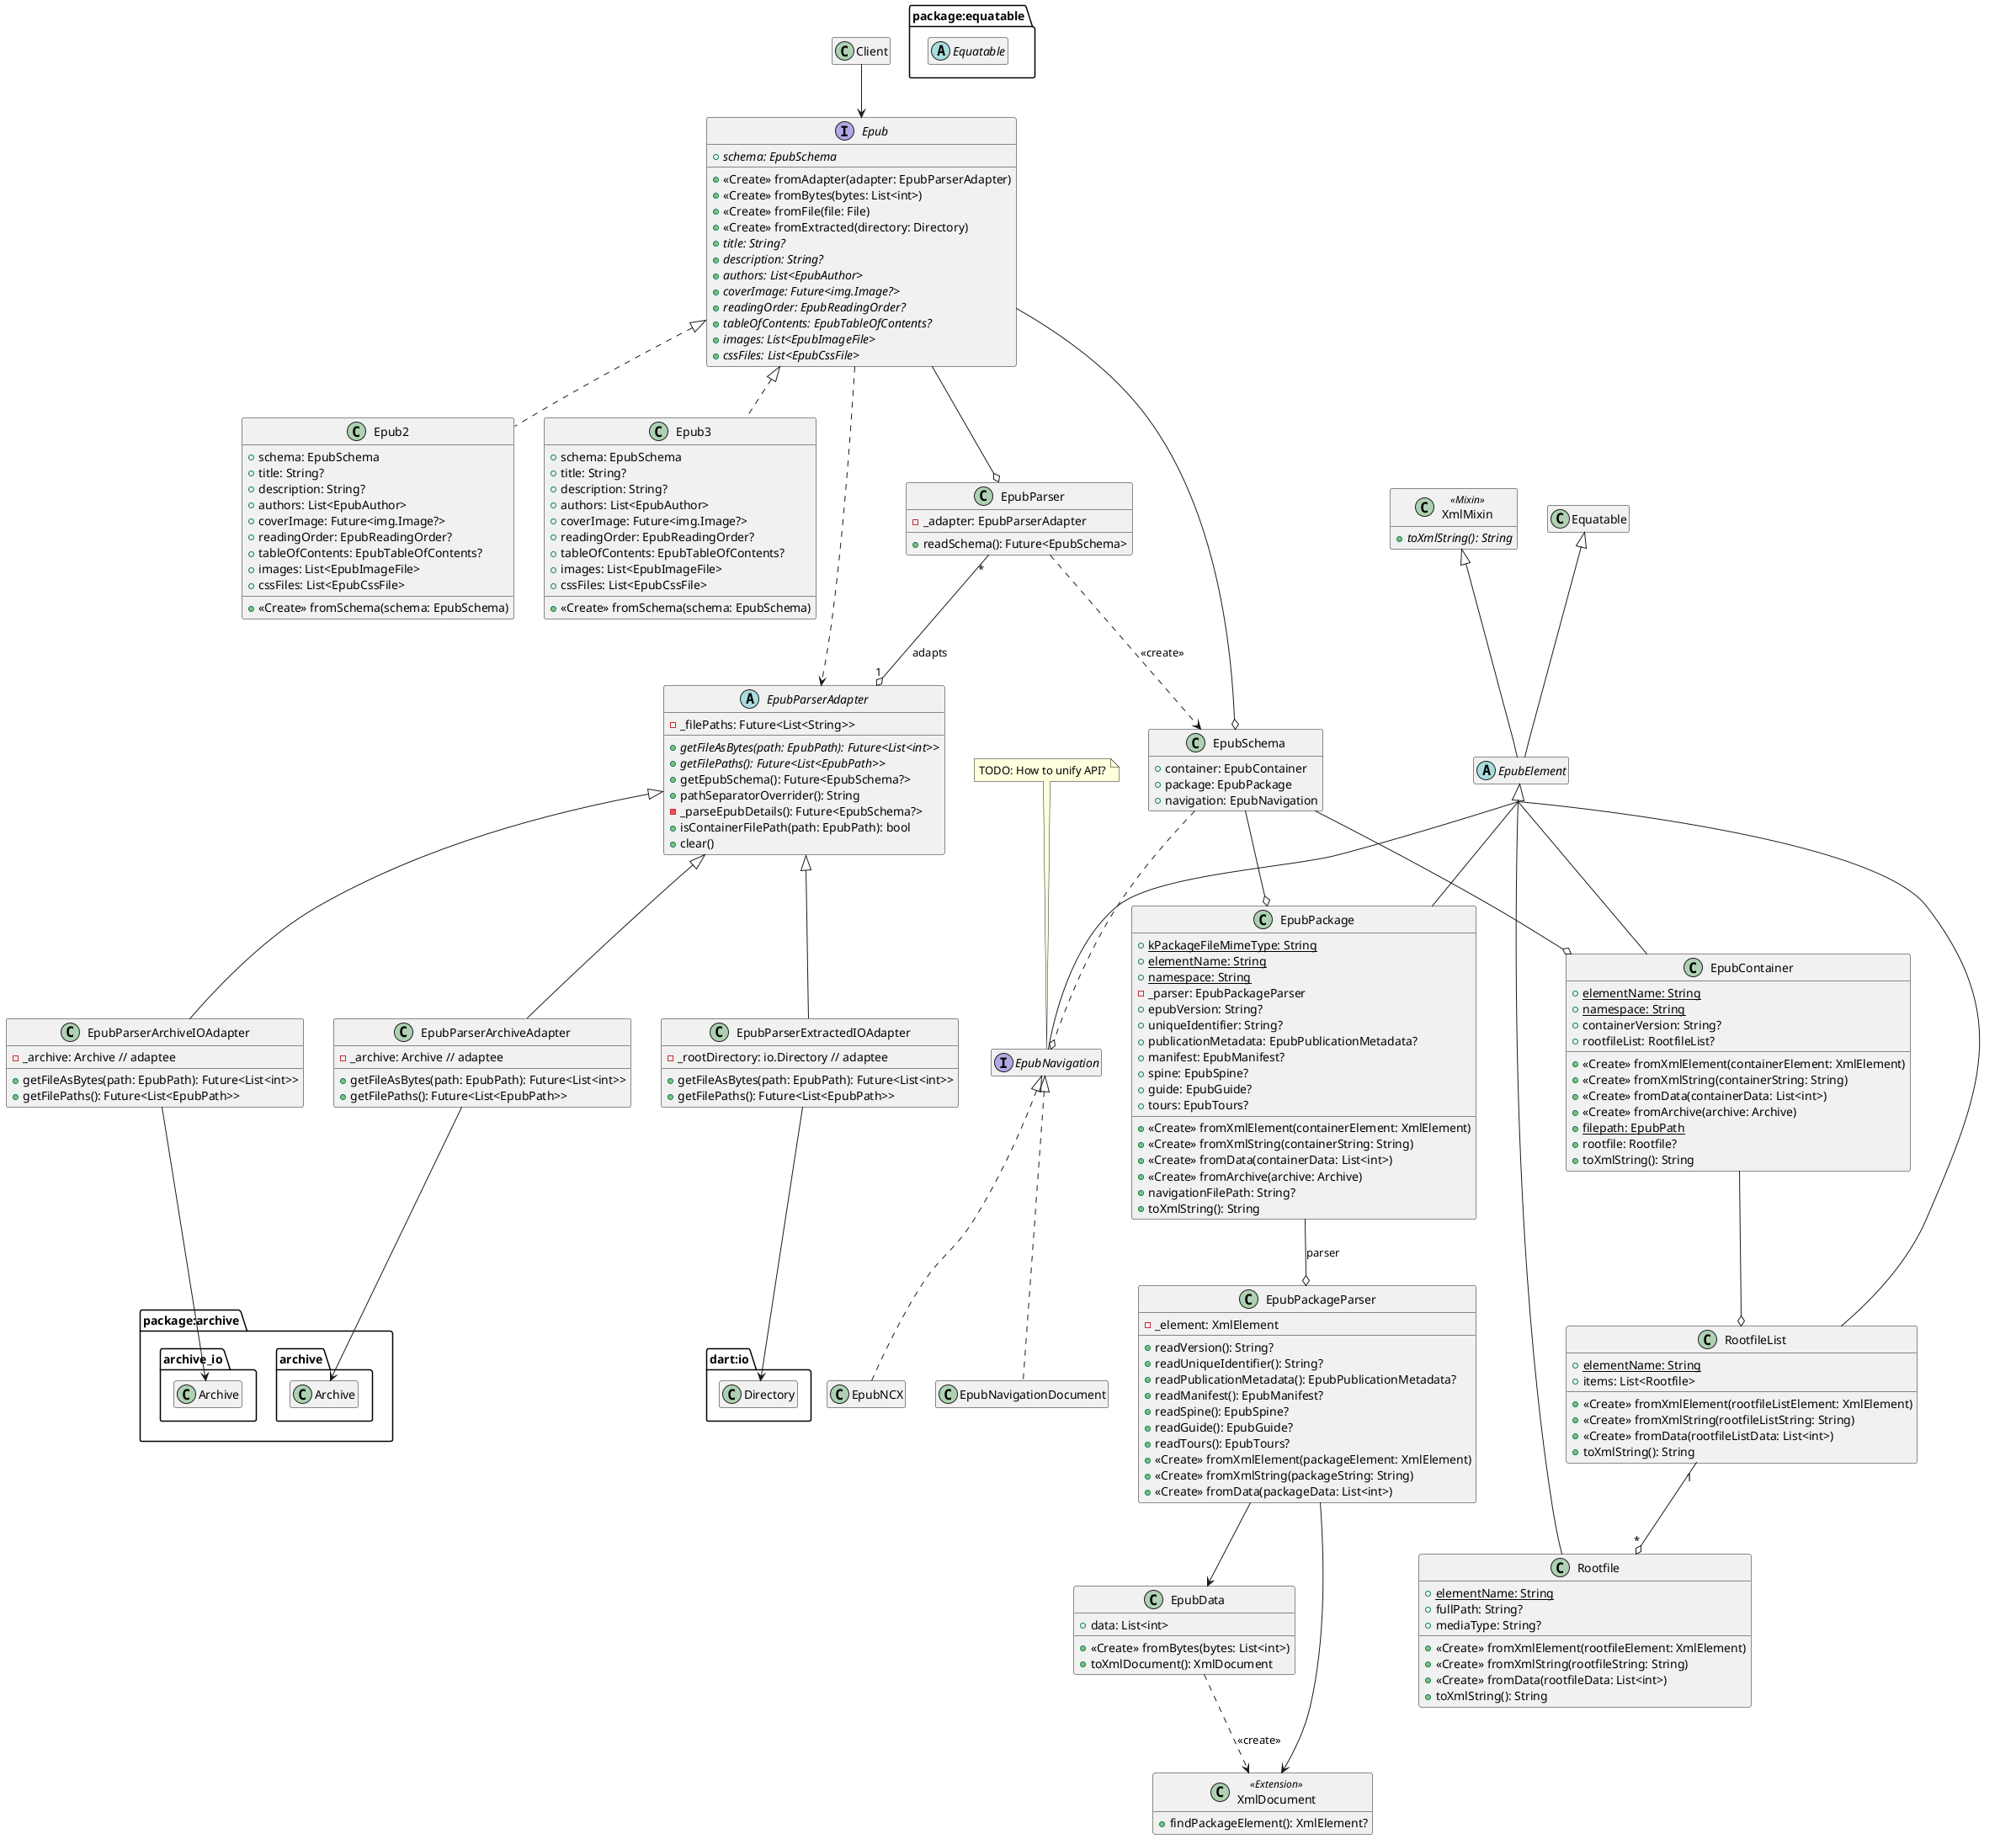 @startuml PrototypeDesignClassDiagram
'skinparam linetype ortho
'skinparam backgroundColor transparent
'skinparam handwritten true
'skinparam monochrome true
'left to right direction
skinparam sequenceMessageAlign direction
hide empty members
hide empty description
'skinparam classAttributeIconSize 0
'skinparam style strictuml
skinparam groupInheritance 4

class Client

'Convert Epub to abstract
interface Epub {
    +{abstract} schema: EpubSchema
    +<<Create>> fromAdapter(adapter: EpubParserAdapter)
    +<<Create>> fromBytes(bytes: List<int>)
    +<<Create>> fromFile(file: File)
    +<<Create>> fromExtracted(directory: Directory)
    +{abstract} {method} title: String?
    +{abstract} {method} description: String?
    +{abstract} {method} authors: List<EpubAuthor>
    +{abstract} {method} coverImage: Future<img.Image?>
    +{abstract} {method} readingOrder: EpubReadingOrder?
    +{abstract} {method} tableOfContents: EpubTableOfContents?
    +{abstract} {method} images: List<EpubImageFile>
    +{abstract} {method} cssFiles: List<EpubCssFile>
}

class Epub2 implements Epub {
    +schema: EpubSchema
    +<<Create>> fromSchema(schema: EpubSchema)
    +title: String?
    +description: String?
    +authors: List<EpubAuthor>
    +coverImage: Future<img.Image?>
    +readingOrder: EpubReadingOrder?
    +tableOfContents: EpubTableOfContents?
    +images: List<EpubImageFile>
    +cssFiles: List<EpubCssFile>
}

class Epub3 implements Epub {
    +schema: EpubSchema
    +<<Create>> fromSchema(schema: EpubSchema)
    +title: String?
    +description: String?
    +authors: List<EpubAuthor>
    +coverImage: Future<img.Image?>
    +readingOrder: EpubReadingOrder?
    +tableOfContents: EpubTableOfContents?
    +images: List<EpubImageFile>
    +cssFiles: List<EpubCssFile>
}

Client --> Epub

'PARSER ADAPTER

abstract EpubParserAdapter {
    -_filePaths: Future<List<String>>
    +{abstract} getFileAsBytes(path: EpubPath): Future<List<int>>
    +{abstract} getFilePaths(): Future<List<EpubPath>>
    +getEpubSchema(): Future<EpubSchema?>
    +pathSeparatorOverrider(): String
    -_parseEpubDetails(): Future<EpubSchema?>
    +isContainerFilePath(path: EpubPath): bool
    +clear()
}

package "package:archive" as archive {
    namespace archive.archive {
        class Archive
    }

    namespace archive.archive_io {
        class Archive
    }
}

class EpubParserArchiveAdapter extends EpubParserAdapter {
    -_archive: Archive // adaptee
    +getFileAsBytes(path: EpubPath): Future<List<int>>
    +getFilePaths(): Future<List<EpubPath>>
}
EpubParserArchiveAdapter --> archive.archive.Archive
class EpubParserArchiveIOAdapter extends EpubParserAdapter {
    -_archive: Archive // adaptee
    +getFileAsBytes(path: EpubPath): Future<List<int>>
    +getFilePaths(): Future<List<EpubPath>>
}
EpubParserArchiveIOAdapter --> archive.archive_io.Archive

class EpubParserExtractedIOAdapter extends EpubParserAdapter {
    -_rootDirectory: io.Directory // adaptee
    +getFileAsBytes(path: EpubPath): Future<List<int>>
    +getFilePaths(): Future<List<EpubPath>>
}
EpubParserExtractedIOAdapter --> "dart:io.Directory"

'PARSER

class EpubParser {
    -_adapter: EpubParserAdapter
    +readSchema(): Future<EpubSchema>
}
Epub --o EpubParser
EpubParser "*" --o "1" EpubParserAdapter : adapts
'Separate parser (Abstract Factory) for navigation based on package.epubVersion

'EPUB SCHEMA

class EpubSchema {
    +container: EpubContainer
    +package: EpubPackage
    +navigation: EpubNavigation
}
interface EpubNavigation extends EpubElement
class EpubNavigationDocument implements EpubNavigation
class EpubNCX implements EpubNavigation
EpubSchema ..o EpubNavigation
note top of EpubNavigation : TODO: How to unify API?

EpubParser ..> EpubSchema : <<create>>
Epub --o EpubSchema
Epub ..> EpubParserAdapter

class XmlMixin <<Mixin>> {
    {abstract} +toXmlString(): String
}

package "package:equatable" as equatable {
    abstract Equatable
}

abstract EpubElement extends XmlMixin, Equatable

class EpubContainer extends EpubElement {
    +{static} elementName: String
    +{static} namespace: String
    +containerVersion: String?
    +rootfileList: RootfileList?
    +<<Create>> fromXmlElement(containerElement: XmlElement)
    +<<Create>> fromXmlString(containerString: String)
    +<<Create>> fromData(containerData: List<int>)
    +<<Create>> fromArchive(archive: Archive)
    +{static} {method} filepath: EpubPath
    +{method} rootfile: Rootfile?
    +toXmlString(): String
}
EpubSchema --o EpubContainer

class RootfileList extends EpubElement {
    +{static} elementName: String
    +items: List<Rootfile>
    +<<Create>> fromXmlElement(rootfileListElement: XmlElement)
    +<<Create>> fromXmlString(rootfileListString: String)
    +<<Create>> fromData(rootfileListData: List<int>)
    +toXmlString(): String
}
EpubContainer --o RootfileList

class Rootfile extends EpubElement {
    +{static} elementName: String
    +fullPath: String?
    +mediaType: String?
    +<<Create>> fromXmlElement(rootfileElement: XmlElement)
    +<<Create>> fromXmlString(rootfileString: String)
    +<<Create>> fromData(rootfileData: List<int>)
    +toXmlString(): String
}
RootfileList "1" --o "*" Rootfile

class EpubPackage extends EpubElement {
    +{static} kPackageFileMimeType: String
    +{static} elementName: String
    +{static} namespace: String
    -_parser: EpubPackageParser
    +epubVersion: String?
    +uniqueIdentifier: String?
    +publicationMetadata: EpubPublicationMetadata?
    +manifest: EpubManifest?
    +spine: EpubSpine?
    +guide: EpubGuide?
    +tours: EpubTours?
    +<<Create>> fromXmlElement(containerElement: XmlElement)
    +<<Create>> fromXmlString(containerString: String)
    +<<Create>> fromData(containerData: List<int>)
    +<<Create>> fromArchive(archive: Archive)
    +{method} navigationFilePath: String?
    +toXmlString(): String
}
EpubSchema --o EpubPackage

class EpubData {
    +data: List<int>
    +<<Create>> fromBytes(bytes: List<int>)
    +toXmlDocument(): XmlDocument
}

class XmlDocument <<Extension>> {
    +findPackageElement(): XmlElement?
}
EpubData ..> XmlDocument : <<create>>


class EpubPackageParser {
    -_element: XmlElement
    +readVersion(): String?
    +readUniqueIdentifier(): String?
    +readPublicationMetadata(): EpubPublicationMetadata?
    +readManifest(): EpubManifest?
    +readSpine(): EpubSpine?
    +readGuide(): EpubGuide?
    +readTours(): EpubTours?
    +<<Create>> fromXmlElement(packageElement: XmlElement)
    +<<Create>> fromXmlString(packageString: String)
    +<<Create>> fromData(packageData: List<int>)
}
EpubPackageParser --> EpubData
EpubPackageParser --> XmlDocument
EpubPackage --o EpubPackageParser : parser

@enduml
